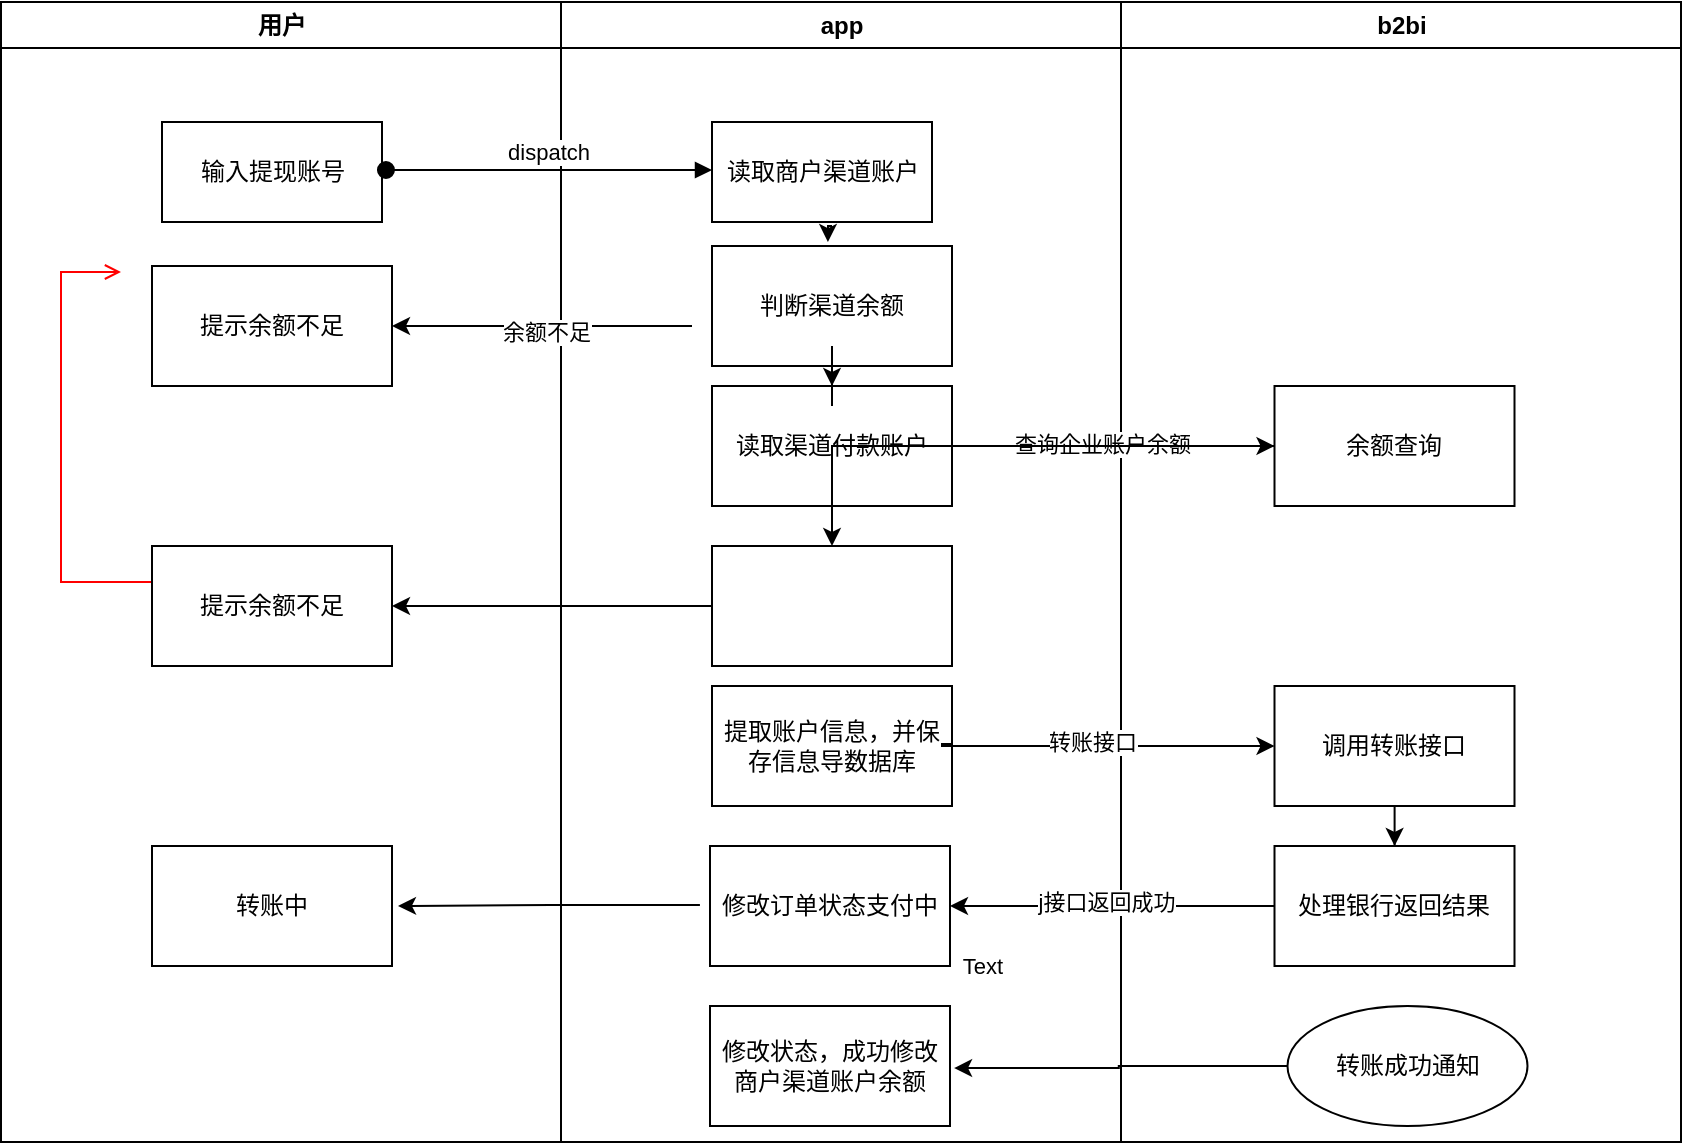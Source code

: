 <mxfile version="20.0.1" type="github">
  <diagram name="Page-1" id="e7e014a7-5840-1c2e-5031-d8a46d1fe8dd">
    <mxGraphModel dx="946" dy="542" grid="1" gridSize="10" guides="1" tooltips="1" connect="1" arrows="1" fold="1" page="1" pageScale="1" pageWidth="1169" pageHeight="826" background="none" math="0" shadow="0">
      <root>
        <mxCell id="0" />
        <mxCell id="1" parent="0" />
        <mxCell id="2" value="用户" style="swimlane;whiteSpace=wrap" parent="1" vertex="1">
          <mxGeometry x="164.5" y="128" width="280" height="570" as="geometry" />
        </mxCell>
        <mxCell id="12" value="" style="edgeStyle=elbowEdgeStyle;elbow=horizontal;strokeColor=#FF0000;endArrow=open;endFill=1;rounded=0" parent="2" source="10" edge="1">
          <mxGeometry width="100" height="100" relative="1" as="geometry">
            <mxPoint x="160" y="290" as="sourcePoint" />
            <mxPoint x="60" y="135" as="targetPoint" />
            <Array as="points">
              <mxPoint x="30" y="250" />
            </Array>
          </mxGeometry>
        </mxCell>
        <mxCell id="ea94kt_kHYcBvmP7wfDY-41" value="输入提现账号" style="html=1;" vertex="1" parent="2">
          <mxGeometry x="80.5" y="60" width="110" height="50" as="geometry" />
        </mxCell>
        <mxCell id="ea94kt_kHYcBvmP7wfDY-47" value="提示余额不足" style="whiteSpace=wrap;html=1;fillColor=rgb(255, 255, 255);strokeColor=rgb(0, 0, 0);fontColor=rgb(0, 0, 0);" vertex="1" parent="2">
          <mxGeometry x="75.5" y="132" width="120" height="60" as="geometry" />
        </mxCell>
        <mxCell id="ea94kt_kHYcBvmP7wfDY-64" value="转账中" style="whiteSpace=wrap;html=1;fillColor=rgb(255, 255, 255);strokeColor=rgb(0, 0, 0);fontColor=rgb(0, 0, 0);" vertex="1" parent="2">
          <mxGeometry x="75.5" y="422" width="120" height="60" as="geometry" />
        </mxCell>
        <mxCell id="ea94kt_kHYcBvmP7wfDY-74" value="提示余额不足" style="whiteSpace=wrap;html=1;fillColor=rgb(255, 255, 255);strokeColor=rgb(0, 0, 0);fontColor=rgb(0, 0, 0);" vertex="1" parent="2">
          <mxGeometry x="75.5" y="272" width="120" height="60" as="geometry" />
        </mxCell>
        <mxCell id="3" value="app" style="swimlane;whiteSpace=wrap" parent="1" vertex="1">
          <mxGeometry x="444.5" y="128" width="280" height="570" as="geometry" />
        </mxCell>
        <mxCell id="ea94kt_kHYcBvmP7wfDY-44" value="读取商户渠道账户" style="html=1;" vertex="1" parent="3">
          <mxGeometry x="75.5" y="60" width="110" height="50" as="geometry" />
        </mxCell>
        <mxCell id="ea94kt_kHYcBvmP7wfDY-45" value="判断渠道余额" style="whiteSpace=wrap;html=1;fillColor=rgb(255, 255, 255);strokeColor=rgb(0, 0, 0);fontColor=rgb(0, 0, 0);" vertex="1" parent="3">
          <mxGeometry x="75.5" y="122" width="120" height="60" as="geometry" />
        </mxCell>
        <mxCell id="ea94kt_kHYcBvmP7wfDY-46" value="" style="edgeStyle=orthogonalEdgeStyle;rounded=0;orthogonalLoop=1;jettySize=auto;html=1;entryX=0.483;entryY=-0.033;entryDx=0;entryDy=0;entryPerimeter=0;" edge="1" parent="3" target="ea94kt_kHYcBvmP7wfDY-45">
          <mxGeometry relative="1" as="geometry">
            <mxPoint x="135.5" y="112" as="sourcePoint" />
          </mxGeometry>
        </mxCell>
        <mxCell id="ea94kt_kHYcBvmP7wfDY-50" value="读取渠道付款账户" style="whiteSpace=wrap;html=1;fillColor=rgb(255, 255, 255);strokeColor=rgb(0, 0, 0);fontColor=rgb(0, 0, 0);" vertex="1" parent="3">
          <mxGeometry x="75.5" y="192" width="120" height="60" as="geometry" />
        </mxCell>
        <mxCell id="ea94kt_kHYcBvmP7wfDY-51" value="" style="edgeStyle=orthogonalEdgeStyle;rounded=0;orthogonalLoop=1;jettySize=auto;html=1;" edge="1" parent="3" source="ea94kt_kHYcBvmP7wfDY-45" target="ea94kt_kHYcBvmP7wfDY-50">
          <mxGeometry relative="1" as="geometry" />
        </mxCell>
        <mxCell id="ea94kt_kHYcBvmP7wfDY-52" value="提取账户信息，并保存信息导数据库" style="whiteSpace=wrap;html=1;fillColor=rgb(255, 255, 255);strokeColor=rgb(0, 0, 0);fontColor=rgb(0, 0, 0);" vertex="1" parent="3">
          <mxGeometry x="75.5" y="342" width="120" height="60" as="geometry" />
        </mxCell>
        <mxCell id="ea94kt_kHYcBvmP7wfDY-59" value="修改订单状态支付中" style="whiteSpace=wrap;html=1;fillColor=rgb(255, 255, 255);strokeColor=rgb(0, 0, 0);fontColor=rgb(0, 0, 0);" vertex="1" parent="3">
          <mxGeometry x="74.5" y="422" width="120" height="60" as="geometry" />
        </mxCell>
        <mxCell id="ea94kt_kHYcBvmP7wfDY-67" value="修改状态，成功修改商户渠道账户余额" style="whiteSpace=wrap;html=1;fillColor=rgb(255, 255, 255);strokeColor=rgb(0, 0, 0);fontColor=rgb(0, 0, 0);" vertex="1" parent="3">
          <mxGeometry x="74.5" y="502" width="120" height="60" as="geometry" />
        </mxCell>
        <mxCell id="ea94kt_kHYcBvmP7wfDY-72" value="" style="whiteSpace=wrap;html=1;fillColor=rgb(255, 255, 255);strokeColor=rgb(0, 0, 0);fontColor=rgb(0, 0, 0);" vertex="1" parent="3">
          <mxGeometry x="75.5" y="272" width="120" height="60" as="geometry" />
        </mxCell>
        <mxCell id="4" value="b2bi" style="swimlane;whiteSpace=wrap" parent="1" vertex="1">
          <mxGeometry x="724.5" y="128" width="280" height="570" as="geometry" />
        </mxCell>
        <mxCell id="ea94kt_kHYcBvmP7wfDY-54" value="调用转账接口" style="whiteSpace=wrap;html=1;fillColor=rgb(255, 255, 255);strokeColor=rgb(0, 0, 0);fontColor=rgb(0, 0, 0);" vertex="1" parent="4">
          <mxGeometry x="76.75" y="342" width="120" height="60" as="geometry" />
        </mxCell>
        <mxCell id="ea94kt_kHYcBvmP7wfDY-57" value="处理银行返回结果" style="whiteSpace=wrap;html=1;fillColor=rgb(255, 255, 255);strokeColor=rgb(0, 0, 0);fontColor=rgb(0, 0, 0);" vertex="1" parent="4">
          <mxGeometry x="76.75" y="422" width="120" height="60" as="geometry" />
        </mxCell>
        <mxCell id="ea94kt_kHYcBvmP7wfDY-58" value="" style="edgeStyle=orthogonalEdgeStyle;rounded=0;orthogonalLoop=1;jettySize=auto;html=1;" edge="1" parent="4" source="ea94kt_kHYcBvmP7wfDY-54" target="ea94kt_kHYcBvmP7wfDY-57">
          <mxGeometry relative="1" as="geometry" />
        </mxCell>
        <mxCell id="ea94kt_kHYcBvmP7wfDY-69" value="余额查询" style="whiteSpace=wrap;html=1;fillColor=rgb(255, 255, 255);strokeColor=rgb(0, 0, 0);fontColor=rgb(0, 0, 0);" vertex="1" parent="4">
          <mxGeometry x="76.75" y="192" width="120" height="60" as="geometry" />
        </mxCell>
        <mxCell id="ea94kt_kHYcBvmP7wfDY-43" value="dispatch" style="html=1;verticalAlign=bottom;startArrow=oval;startFill=1;endArrow=block;startSize=8;rounded=0;exitX=1.018;exitY=0.48;exitDx=0;exitDy=0;exitPerimeter=0;" edge="1" parent="1" source="ea94kt_kHYcBvmP7wfDY-41">
          <mxGeometry width="60" relative="1" as="geometry">
            <mxPoint x="570" y="230" as="sourcePoint" />
            <mxPoint x="520" y="212" as="targetPoint" />
          </mxGeometry>
        </mxCell>
        <mxCell id="ea94kt_kHYcBvmP7wfDY-48" value="" style="edgeStyle=orthogonalEdgeStyle;rounded=0;orthogonalLoop=1;jettySize=auto;html=1;" edge="1" parent="1">
          <mxGeometry relative="1" as="geometry">
            <mxPoint x="510" y="290" as="sourcePoint" />
            <mxPoint x="360" y="290" as="targetPoint" />
          </mxGeometry>
        </mxCell>
        <mxCell id="ea94kt_kHYcBvmP7wfDY-49" value="余额不足" style="edgeLabel;html=1;align=center;verticalAlign=middle;resizable=0;points=[];" vertex="1" connectable="0" parent="ea94kt_kHYcBvmP7wfDY-48">
          <mxGeometry x="-0.027" y="3" relative="1" as="geometry">
            <mxPoint as="offset" />
          </mxGeometry>
        </mxCell>
        <mxCell id="ea94kt_kHYcBvmP7wfDY-55" value="" style="edgeStyle=orthogonalEdgeStyle;rounded=0;orthogonalLoop=1;jettySize=auto;html=1;exitX=1;exitY=0.483;exitDx=0;exitDy=0;exitPerimeter=0;" edge="1" parent="1" source="ea94kt_kHYcBvmP7wfDY-52" target="ea94kt_kHYcBvmP7wfDY-54">
          <mxGeometry relative="1" as="geometry">
            <mxPoint x="575" y="430" as="sourcePoint" />
            <mxPoint x="800" y="460" as="targetPoint" />
            <Array as="points">
              <mxPoint x="635" y="499" />
              <mxPoint x="635" y="500" />
            </Array>
          </mxGeometry>
        </mxCell>
        <mxCell id="ea94kt_kHYcBvmP7wfDY-56" value="转账接口" style="edgeLabel;html=1;align=center;verticalAlign=middle;resizable=0;points=[];" vertex="1" connectable="0" parent="ea94kt_kHYcBvmP7wfDY-55">
          <mxGeometry x="-0.067" y="2" relative="1" as="geometry">
            <mxPoint as="offset" />
          </mxGeometry>
        </mxCell>
        <mxCell id="ea94kt_kHYcBvmP7wfDY-60" value="" style="edgeStyle=orthogonalEdgeStyle;rounded=0;orthogonalLoop=1;jettySize=auto;html=1;" edge="1" parent="1" source="ea94kt_kHYcBvmP7wfDY-57" target="ea94kt_kHYcBvmP7wfDY-59">
          <mxGeometry relative="1" as="geometry">
            <mxPoint x="640" y="550" as="targetPoint" />
          </mxGeometry>
        </mxCell>
        <mxCell id="ea94kt_kHYcBvmP7wfDY-61" value="Text" style="edgeLabel;html=1;align=center;verticalAlign=middle;resizable=0;points=[];" vertex="1" connectable="0" parent="ea94kt_kHYcBvmP7wfDY-60">
          <mxGeometry x="0.796" relative="1" as="geometry">
            <mxPoint x="-1" y="30" as="offset" />
          </mxGeometry>
        </mxCell>
        <mxCell id="ea94kt_kHYcBvmP7wfDY-62" value="j接口返回成功" style="edgeLabel;html=1;align=center;verticalAlign=middle;resizable=0;points=[];" vertex="1" connectable="0" parent="ea94kt_kHYcBvmP7wfDY-60">
          <mxGeometry x="0.044" y="-2" relative="1" as="geometry">
            <mxPoint as="offset" />
          </mxGeometry>
        </mxCell>
        <mxCell id="ea94kt_kHYcBvmP7wfDY-65" value="" style="edgeStyle=orthogonalEdgeStyle;rounded=0;orthogonalLoop=1;jettySize=auto;html=1;exitX=-0.042;exitY=0.492;exitDx=0;exitDy=0;exitPerimeter=0;entryX=1.025;entryY=0.5;entryDx=0;entryDy=0;entryPerimeter=0;" edge="1" parent="1" source="ea94kt_kHYcBvmP7wfDY-59" target="ea94kt_kHYcBvmP7wfDY-64">
          <mxGeometry relative="1" as="geometry">
            <mxPoint x="370" y="550" as="targetPoint" />
          </mxGeometry>
        </mxCell>
        <mxCell id="ea94kt_kHYcBvmP7wfDY-68" value="" style="edgeStyle=orthogonalEdgeStyle;rounded=0;orthogonalLoop=1;jettySize=auto;html=1;entryX=1.017;entryY=0.517;entryDx=0;entryDy=0;entryPerimeter=0;" edge="1" parent="1" source="ea94kt_kHYcBvmP7wfDY-66" target="ea94kt_kHYcBvmP7wfDY-67">
          <mxGeometry relative="1" as="geometry">
            <mxPoint x="650" y="630" as="targetPoint" />
          </mxGeometry>
        </mxCell>
        <mxCell id="ea94kt_kHYcBvmP7wfDY-66" value="转账成功通知" style="ellipse;whiteSpace=wrap;html=1;" vertex="1" parent="1">
          <mxGeometry x="807.75" y="630" width="120" height="60" as="geometry" />
        </mxCell>
        <mxCell id="ea94kt_kHYcBvmP7wfDY-70" value="" style="edgeStyle=orthogonalEdgeStyle;rounded=0;orthogonalLoop=1;jettySize=auto;html=1;" edge="1" parent="1" source="ea94kt_kHYcBvmP7wfDY-50" target="ea94kt_kHYcBvmP7wfDY-69">
          <mxGeometry relative="1" as="geometry" />
        </mxCell>
        <mxCell id="ea94kt_kHYcBvmP7wfDY-71" value="查询企业账户余额" style="edgeLabel;html=1;align=center;verticalAlign=middle;resizable=0;points=[];" vertex="1" connectable="0" parent="ea94kt_kHYcBvmP7wfDY-70">
          <mxGeometry x="-0.076" y="1" relative="1" as="geometry">
            <mxPoint as="offset" />
          </mxGeometry>
        </mxCell>
        <mxCell id="ea94kt_kHYcBvmP7wfDY-73" value="" style="edgeStyle=orthogonalEdgeStyle;rounded=0;orthogonalLoop=1;jettySize=auto;html=1;" edge="1" parent="1" source="ea94kt_kHYcBvmP7wfDY-69" target="ea94kt_kHYcBvmP7wfDY-72">
          <mxGeometry relative="1" as="geometry" />
        </mxCell>
        <mxCell id="ea94kt_kHYcBvmP7wfDY-75" value="" style="edgeStyle=orthogonalEdgeStyle;rounded=0;orthogonalLoop=1;jettySize=auto;html=1;" edge="1" parent="1" source="ea94kt_kHYcBvmP7wfDY-72" target="ea94kt_kHYcBvmP7wfDY-74">
          <mxGeometry relative="1" as="geometry">
            <Array as="points">
              <mxPoint x="340" y="420" />
              <mxPoint x="340" y="420" />
            </Array>
          </mxGeometry>
        </mxCell>
      </root>
    </mxGraphModel>
  </diagram>
</mxfile>
